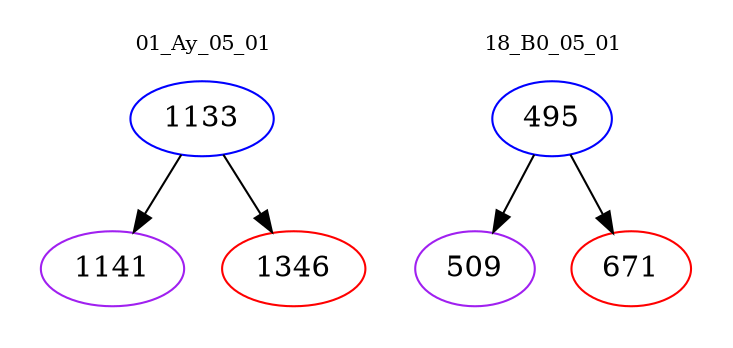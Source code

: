 digraph{
subgraph cluster_0 {
color = white
label = "01_Ay_05_01";
fontsize=10;
T0_1133 [label="1133", color="blue"]
T0_1133 -> T0_1141 [color="black"]
T0_1141 [label="1141", color="purple"]
T0_1133 -> T0_1346 [color="black"]
T0_1346 [label="1346", color="red"]
}
subgraph cluster_1 {
color = white
label = "18_B0_05_01";
fontsize=10;
T1_495 [label="495", color="blue"]
T1_495 -> T1_509 [color="black"]
T1_509 [label="509", color="purple"]
T1_495 -> T1_671 [color="black"]
T1_671 [label="671", color="red"]
}
}

